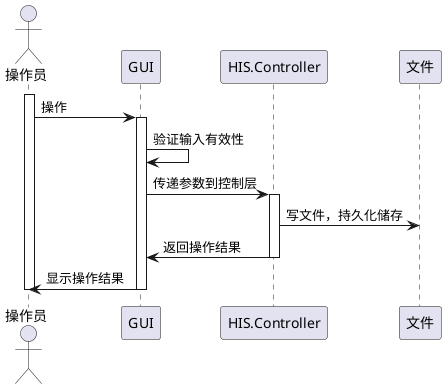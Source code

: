 @startuml
actor 操作员
Activate 操作员
操作员 -> GUI: 操作
Activate GUI

GUI -> GUI: 验证输入有效性

GUI -> HIS.Controller: 传递参数到控制层
Activate HIS.Controller

HIS.Controller -> 文件: 写文件，持久化储存

HIS.Controller -> GUI: 返回操作结果
deactivate HIS.Controller
GUI-> 操作员: 显示操作结果
deactivate GUI
deactivate 操作员

@enduml